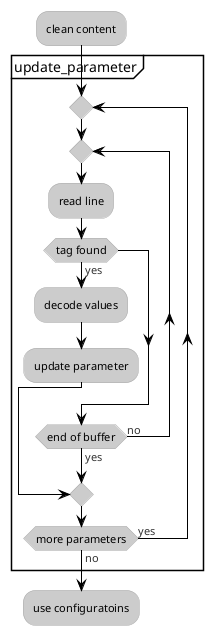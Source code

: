 @startuml

!theme reddress-lightblue


:clean content;
partition "update_parameter" {
repeat
repeat
:read line;
if (tag found) then (yes)
    :decode values;
    :update parameter;
    break
endif

repeat while (end of buffer) is (no) not (yes)

repeat while (more parameters) is (yes) not (no)
}

:use configuratoins;
@enduml
